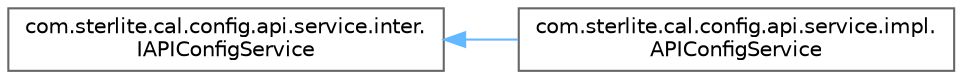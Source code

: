 digraph "Graphical Class Hierarchy"
{
 // LATEX_PDF_SIZE
  bgcolor="transparent";
  edge [fontname=Helvetica,fontsize=10,labelfontname=Helvetica,labelfontsize=10];
  node [fontname=Helvetica,fontsize=10,shape=box,height=0.2,width=0.4];
  rankdir="LR";
  Node0 [id="Node000000",label="com.sterlite.cal.config.api.service.inter.\lIAPIConfigService",height=0.2,width=0.4,color="grey40", fillcolor="white", style="filled",URL="$interfacecom_1_1sterlite_1_1cal_1_1config_1_1api_1_1service_1_1inter_1_1_i_a_p_i_config_service.html",tooltip=" "];
  Node0 -> Node1 [id="edge32_Node000000_Node000001",dir="back",color="steelblue1",style="solid",tooltip=" "];
  Node1 [id="Node000001",label="com.sterlite.cal.config.api.service.impl.\lAPIConfigService",height=0.2,width=0.4,color="grey40", fillcolor="white", style="filled",URL="$classcom_1_1sterlite_1_1cal_1_1config_1_1api_1_1service_1_1impl_1_1_a_p_i_config_service.html",tooltip=" "];
}
